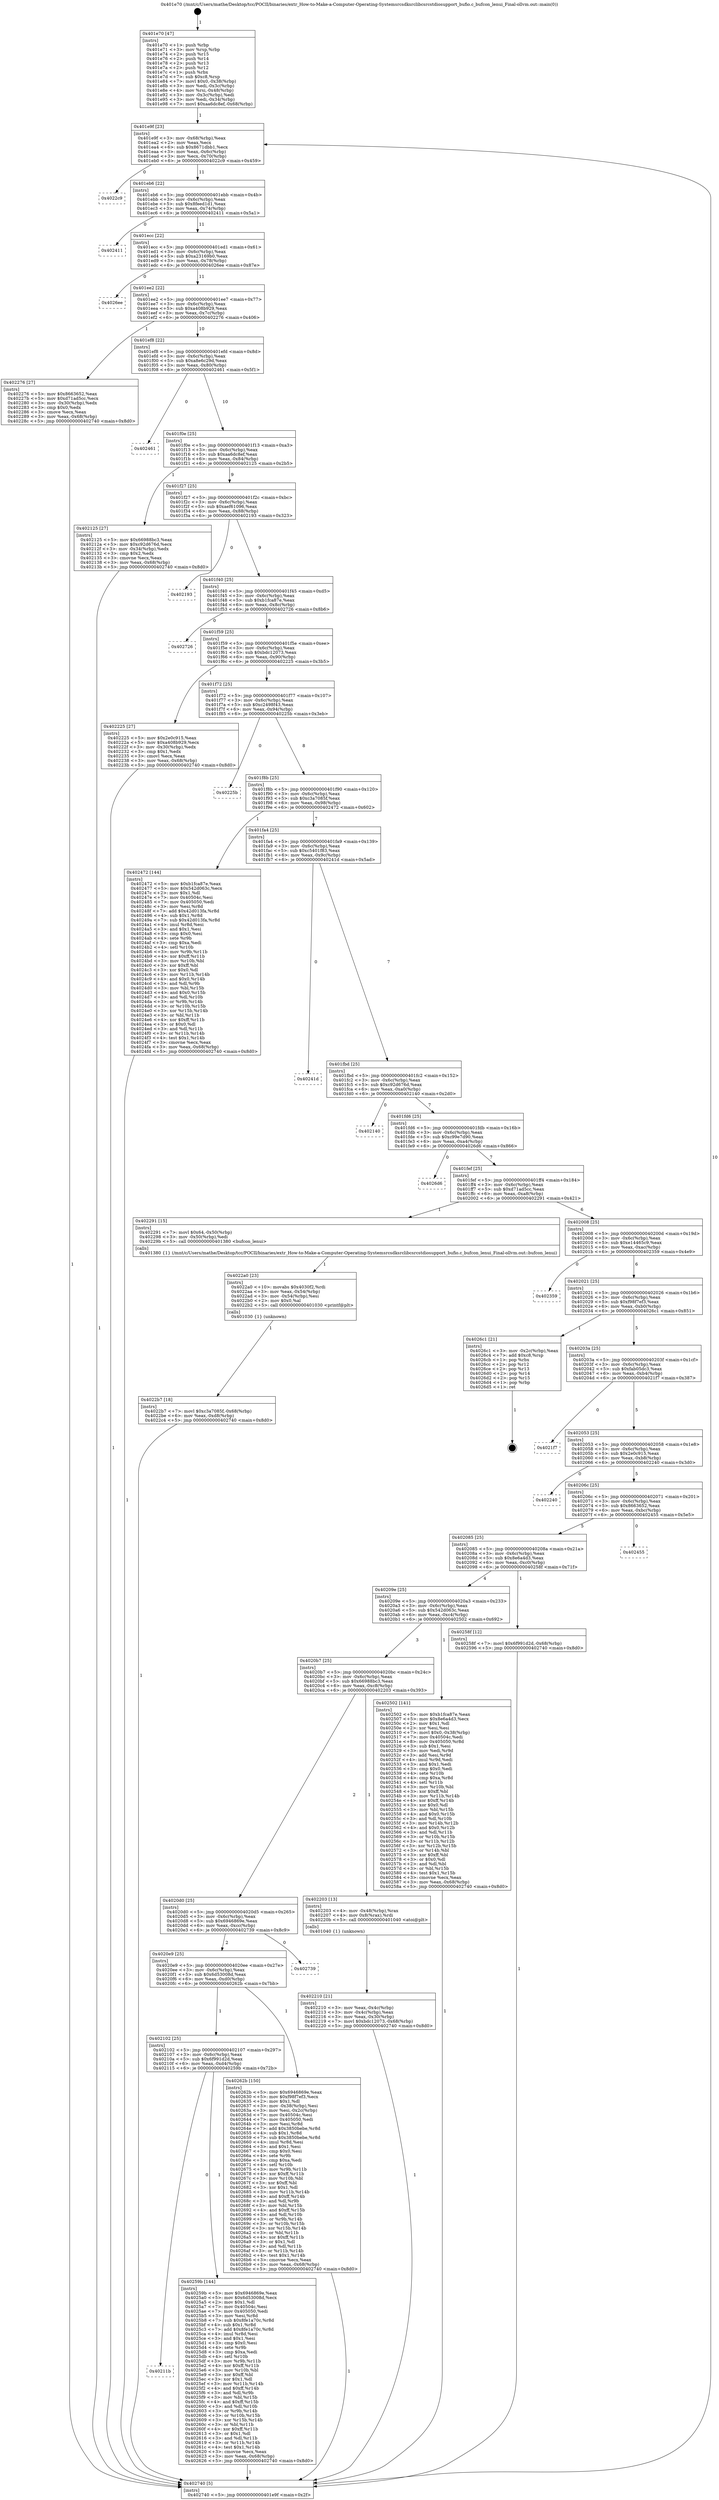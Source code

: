 digraph "0x401e70" {
  label = "0x401e70 (/mnt/c/Users/mathe/Desktop/tcc/POCII/binaries/extr_How-to-Make-a-Computer-Operating-Systemsrcsdksrclibcsrcstdiosupport_bufio.c_bufcon_lenui_Final-ollvm.out::main(0))"
  labelloc = "t"
  node[shape=record]

  Entry [label="",width=0.3,height=0.3,shape=circle,fillcolor=black,style=filled]
  "0x401e9f" [label="{
     0x401e9f [23]\l
     | [instrs]\l
     &nbsp;&nbsp;0x401e9f \<+3\>: mov -0x68(%rbp),%eax\l
     &nbsp;&nbsp;0x401ea2 \<+2\>: mov %eax,%ecx\l
     &nbsp;&nbsp;0x401ea4 \<+6\>: sub $0x8671dbb1,%ecx\l
     &nbsp;&nbsp;0x401eaa \<+3\>: mov %eax,-0x6c(%rbp)\l
     &nbsp;&nbsp;0x401ead \<+3\>: mov %ecx,-0x70(%rbp)\l
     &nbsp;&nbsp;0x401eb0 \<+6\>: je 00000000004022c9 \<main+0x459\>\l
  }"]
  "0x4022c9" [label="{
     0x4022c9\l
  }", style=dashed]
  "0x401eb6" [label="{
     0x401eb6 [22]\l
     | [instrs]\l
     &nbsp;&nbsp;0x401eb6 \<+5\>: jmp 0000000000401ebb \<main+0x4b\>\l
     &nbsp;&nbsp;0x401ebb \<+3\>: mov -0x6c(%rbp),%eax\l
     &nbsp;&nbsp;0x401ebe \<+5\>: sub $0x8feed1d1,%eax\l
     &nbsp;&nbsp;0x401ec3 \<+3\>: mov %eax,-0x74(%rbp)\l
     &nbsp;&nbsp;0x401ec6 \<+6\>: je 0000000000402411 \<main+0x5a1\>\l
  }"]
  Exit [label="",width=0.3,height=0.3,shape=circle,fillcolor=black,style=filled,peripheries=2]
  "0x402411" [label="{
     0x402411\l
  }", style=dashed]
  "0x401ecc" [label="{
     0x401ecc [22]\l
     | [instrs]\l
     &nbsp;&nbsp;0x401ecc \<+5\>: jmp 0000000000401ed1 \<main+0x61\>\l
     &nbsp;&nbsp;0x401ed1 \<+3\>: mov -0x6c(%rbp),%eax\l
     &nbsp;&nbsp;0x401ed4 \<+5\>: sub $0xa23169b0,%eax\l
     &nbsp;&nbsp;0x401ed9 \<+3\>: mov %eax,-0x78(%rbp)\l
     &nbsp;&nbsp;0x401edc \<+6\>: je 00000000004026ee \<main+0x87e\>\l
  }"]
  "0x40211b" [label="{
     0x40211b\l
  }", style=dashed]
  "0x4026ee" [label="{
     0x4026ee\l
  }", style=dashed]
  "0x401ee2" [label="{
     0x401ee2 [22]\l
     | [instrs]\l
     &nbsp;&nbsp;0x401ee2 \<+5\>: jmp 0000000000401ee7 \<main+0x77\>\l
     &nbsp;&nbsp;0x401ee7 \<+3\>: mov -0x6c(%rbp),%eax\l
     &nbsp;&nbsp;0x401eea \<+5\>: sub $0xa408b929,%eax\l
     &nbsp;&nbsp;0x401eef \<+3\>: mov %eax,-0x7c(%rbp)\l
     &nbsp;&nbsp;0x401ef2 \<+6\>: je 0000000000402276 \<main+0x406\>\l
  }"]
  "0x40259b" [label="{
     0x40259b [144]\l
     | [instrs]\l
     &nbsp;&nbsp;0x40259b \<+5\>: mov $0x6946869e,%eax\l
     &nbsp;&nbsp;0x4025a0 \<+5\>: mov $0x6d53008d,%ecx\l
     &nbsp;&nbsp;0x4025a5 \<+2\>: mov $0x1,%dl\l
     &nbsp;&nbsp;0x4025a7 \<+7\>: mov 0x40504c,%esi\l
     &nbsp;&nbsp;0x4025ae \<+7\>: mov 0x405050,%edi\l
     &nbsp;&nbsp;0x4025b5 \<+3\>: mov %esi,%r8d\l
     &nbsp;&nbsp;0x4025b8 \<+7\>: sub $0x8fe1a70c,%r8d\l
     &nbsp;&nbsp;0x4025bf \<+4\>: sub $0x1,%r8d\l
     &nbsp;&nbsp;0x4025c3 \<+7\>: add $0x8fe1a70c,%r8d\l
     &nbsp;&nbsp;0x4025ca \<+4\>: imul %r8d,%esi\l
     &nbsp;&nbsp;0x4025ce \<+3\>: and $0x1,%esi\l
     &nbsp;&nbsp;0x4025d1 \<+3\>: cmp $0x0,%esi\l
     &nbsp;&nbsp;0x4025d4 \<+4\>: sete %r9b\l
     &nbsp;&nbsp;0x4025d8 \<+3\>: cmp $0xa,%edi\l
     &nbsp;&nbsp;0x4025db \<+4\>: setl %r10b\l
     &nbsp;&nbsp;0x4025df \<+3\>: mov %r9b,%r11b\l
     &nbsp;&nbsp;0x4025e2 \<+4\>: xor $0xff,%r11b\l
     &nbsp;&nbsp;0x4025e6 \<+3\>: mov %r10b,%bl\l
     &nbsp;&nbsp;0x4025e9 \<+3\>: xor $0xff,%bl\l
     &nbsp;&nbsp;0x4025ec \<+3\>: xor $0x1,%dl\l
     &nbsp;&nbsp;0x4025ef \<+3\>: mov %r11b,%r14b\l
     &nbsp;&nbsp;0x4025f2 \<+4\>: and $0xff,%r14b\l
     &nbsp;&nbsp;0x4025f6 \<+3\>: and %dl,%r9b\l
     &nbsp;&nbsp;0x4025f9 \<+3\>: mov %bl,%r15b\l
     &nbsp;&nbsp;0x4025fc \<+4\>: and $0xff,%r15b\l
     &nbsp;&nbsp;0x402600 \<+3\>: and %dl,%r10b\l
     &nbsp;&nbsp;0x402603 \<+3\>: or %r9b,%r14b\l
     &nbsp;&nbsp;0x402606 \<+3\>: or %r10b,%r15b\l
     &nbsp;&nbsp;0x402609 \<+3\>: xor %r15b,%r14b\l
     &nbsp;&nbsp;0x40260c \<+3\>: or %bl,%r11b\l
     &nbsp;&nbsp;0x40260f \<+4\>: xor $0xff,%r11b\l
     &nbsp;&nbsp;0x402613 \<+3\>: or $0x1,%dl\l
     &nbsp;&nbsp;0x402616 \<+3\>: and %dl,%r11b\l
     &nbsp;&nbsp;0x402619 \<+3\>: or %r11b,%r14b\l
     &nbsp;&nbsp;0x40261c \<+4\>: test $0x1,%r14b\l
     &nbsp;&nbsp;0x402620 \<+3\>: cmovne %ecx,%eax\l
     &nbsp;&nbsp;0x402623 \<+3\>: mov %eax,-0x68(%rbp)\l
     &nbsp;&nbsp;0x402626 \<+5\>: jmp 0000000000402740 \<main+0x8d0\>\l
  }"]
  "0x402276" [label="{
     0x402276 [27]\l
     | [instrs]\l
     &nbsp;&nbsp;0x402276 \<+5\>: mov $0x8663652,%eax\l
     &nbsp;&nbsp;0x40227b \<+5\>: mov $0xd71ad5cc,%ecx\l
     &nbsp;&nbsp;0x402280 \<+3\>: mov -0x30(%rbp),%edx\l
     &nbsp;&nbsp;0x402283 \<+3\>: cmp $0x0,%edx\l
     &nbsp;&nbsp;0x402286 \<+3\>: cmove %ecx,%eax\l
     &nbsp;&nbsp;0x402289 \<+3\>: mov %eax,-0x68(%rbp)\l
     &nbsp;&nbsp;0x40228c \<+5\>: jmp 0000000000402740 \<main+0x8d0\>\l
  }"]
  "0x401ef8" [label="{
     0x401ef8 [22]\l
     | [instrs]\l
     &nbsp;&nbsp;0x401ef8 \<+5\>: jmp 0000000000401efd \<main+0x8d\>\l
     &nbsp;&nbsp;0x401efd \<+3\>: mov -0x6c(%rbp),%eax\l
     &nbsp;&nbsp;0x401f00 \<+5\>: sub $0xa8e6c29d,%eax\l
     &nbsp;&nbsp;0x401f05 \<+3\>: mov %eax,-0x80(%rbp)\l
     &nbsp;&nbsp;0x401f08 \<+6\>: je 0000000000402461 \<main+0x5f1\>\l
  }"]
  "0x402102" [label="{
     0x402102 [25]\l
     | [instrs]\l
     &nbsp;&nbsp;0x402102 \<+5\>: jmp 0000000000402107 \<main+0x297\>\l
     &nbsp;&nbsp;0x402107 \<+3\>: mov -0x6c(%rbp),%eax\l
     &nbsp;&nbsp;0x40210a \<+5\>: sub $0x6f991d2d,%eax\l
     &nbsp;&nbsp;0x40210f \<+6\>: mov %eax,-0xd4(%rbp)\l
     &nbsp;&nbsp;0x402115 \<+6\>: je 000000000040259b \<main+0x72b\>\l
  }"]
  "0x402461" [label="{
     0x402461\l
  }", style=dashed]
  "0x401f0e" [label="{
     0x401f0e [25]\l
     | [instrs]\l
     &nbsp;&nbsp;0x401f0e \<+5\>: jmp 0000000000401f13 \<main+0xa3\>\l
     &nbsp;&nbsp;0x401f13 \<+3\>: mov -0x6c(%rbp),%eax\l
     &nbsp;&nbsp;0x401f16 \<+5\>: sub $0xaa6dc8ef,%eax\l
     &nbsp;&nbsp;0x401f1b \<+6\>: mov %eax,-0x84(%rbp)\l
     &nbsp;&nbsp;0x401f21 \<+6\>: je 0000000000402125 \<main+0x2b5\>\l
  }"]
  "0x40262b" [label="{
     0x40262b [150]\l
     | [instrs]\l
     &nbsp;&nbsp;0x40262b \<+5\>: mov $0x6946869e,%eax\l
     &nbsp;&nbsp;0x402630 \<+5\>: mov $0xf98f7ef3,%ecx\l
     &nbsp;&nbsp;0x402635 \<+2\>: mov $0x1,%dl\l
     &nbsp;&nbsp;0x402637 \<+3\>: mov -0x38(%rbp),%esi\l
     &nbsp;&nbsp;0x40263a \<+3\>: mov %esi,-0x2c(%rbp)\l
     &nbsp;&nbsp;0x40263d \<+7\>: mov 0x40504c,%esi\l
     &nbsp;&nbsp;0x402644 \<+7\>: mov 0x405050,%edi\l
     &nbsp;&nbsp;0x40264b \<+3\>: mov %esi,%r8d\l
     &nbsp;&nbsp;0x40264e \<+7\>: add $0x3850bebe,%r8d\l
     &nbsp;&nbsp;0x402655 \<+4\>: sub $0x1,%r8d\l
     &nbsp;&nbsp;0x402659 \<+7\>: sub $0x3850bebe,%r8d\l
     &nbsp;&nbsp;0x402660 \<+4\>: imul %r8d,%esi\l
     &nbsp;&nbsp;0x402664 \<+3\>: and $0x1,%esi\l
     &nbsp;&nbsp;0x402667 \<+3\>: cmp $0x0,%esi\l
     &nbsp;&nbsp;0x40266a \<+4\>: sete %r9b\l
     &nbsp;&nbsp;0x40266e \<+3\>: cmp $0xa,%edi\l
     &nbsp;&nbsp;0x402671 \<+4\>: setl %r10b\l
     &nbsp;&nbsp;0x402675 \<+3\>: mov %r9b,%r11b\l
     &nbsp;&nbsp;0x402678 \<+4\>: xor $0xff,%r11b\l
     &nbsp;&nbsp;0x40267c \<+3\>: mov %r10b,%bl\l
     &nbsp;&nbsp;0x40267f \<+3\>: xor $0xff,%bl\l
     &nbsp;&nbsp;0x402682 \<+3\>: xor $0x1,%dl\l
     &nbsp;&nbsp;0x402685 \<+3\>: mov %r11b,%r14b\l
     &nbsp;&nbsp;0x402688 \<+4\>: and $0xff,%r14b\l
     &nbsp;&nbsp;0x40268c \<+3\>: and %dl,%r9b\l
     &nbsp;&nbsp;0x40268f \<+3\>: mov %bl,%r15b\l
     &nbsp;&nbsp;0x402692 \<+4\>: and $0xff,%r15b\l
     &nbsp;&nbsp;0x402696 \<+3\>: and %dl,%r10b\l
     &nbsp;&nbsp;0x402699 \<+3\>: or %r9b,%r14b\l
     &nbsp;&nbsp;0x40269c \<+3\>: or %r10b,%r15b\l
     &nbsp;&nbsp;0x40269f \<+3\>: xor %r15b,%r14b\l
     &nbsp;&nbsp;0x4026a2 \<+3\>: or %bl,%r11b\l
     &nbsp;&nbsp;0x4026a5 \<+4\>: xor $0xff,%r11b\l
     &nbsp;&nbsp;0x4026a9 \<+3\>: or $0x1,%dl\l
     &nbsp;&nbsp;0x4026ac \<+3\>: and %dl,%r11b\l
     &nbsp;&nbsp;0x4026af \<+3\>: or %r11b,%r14b\l
     &nbsp;&nbsp;0x4026b2 \<+4\>: test $0x1,%r14b\l
     &nbsp;&nbsp;0x4026b6 \<+3\>: cmovne %ecx,%eax\l
     &nbsp;&nbsp;0x4026b9 \<+3\>: mov %eax,-0x68(%rbp)\l
     &nbsp;&nbsp;0x4026bc \<+5\>: jmp 0000000000402740 \<main+0x8d0\>\l
  }"]
  "0x402125" [label="{
     0x402125 [27]\l
     | [instrs]\l
     &nbsp;&nbsp;0x402125 \<+5\>: mov $0x66988bc3,%eax\l
     &nbsp;&nbsp;0x40212a \<+5\>: mov $0xc92d676d,%ecx\l
     &nbsp;&nbsp;0x40212f \<+3\>: mov -0x34(%rbp),%edx\l
     &nbsp;&nbsp;0x402132 \<+3\>: cmp $0x2,%edx\l
     &nbsp;&nbsp;0x402135 \<+3\>: cmovne %ecx,%eax\l
     &nbsp;&nbsp;0x402138 \<+3\>: mov %eax,-0x68(%rbp)\l
     &nbsp;&nbsp;0x40213b \<+5\>: jmp 0000000000402740 \<main+0x8d0\>\l
  }"]
  "0x401f27" [label="{
     0x401f27 [25]\l
     | [instrs]\l
     &nbsp;&nbsp;0x401f27 \<+5\>: jmp 0000000000401f2c \<main+0xbc\>\l
     &nbsp;&nbsp;0x401f2c \<+3\>: mov -0x6c(%rbp),%eax\l
     &nbsp;&nbsp;0x401f2f \<+5\>: sub $0xaef61096,%eax\l
     &nbsp;&nbsp;0x401f34 \<+6\>: mov %eax,-0x88(%rbp)\l
     &nbsp;&nbsp;0x401f3a \<+6\>: je 0000000000402193 \<main+0x323\>\l
  }"]
  "0x402740" [label="{
     0x402740 [5]\l
     | [instrs]\l
     &nbsp;&nbsp;0x402740 \<+5\>: jmp 0000000000401e9f \<main+0x2f\>\l
  }"]
  "0x401e70" [label="{
     0x401e70 [47]\l
     | [instrs]\l
     &nbsp;&nbsp;0x401e70 \<+1\>: push %rbp\l
     &nbsp;&nbsp;0x401e71 \<+3\>: mov %rsp,%rbp\l
     &nbsp;&nbsp;0x401e74 \<+2\>: push %r15\l
     &nbsp;&nbsp;0x401e76 \<+2\>: push %r14\l
     &nbsp;&nbsp;0x401e78 \<+2\>: push %r13\l
     &nbsp;&nbsp;0x401e7a \<+2\>: push %r12\l
     &nbsp;&nbsp;0x401e7c \<+1\>: push %rbx\l
     &nbsp;&nbsp;0x401e7d \<+7\>: sub $0xc8,%rsp\l
     &nbsp;&nbsp;0x401e84 \<+7\>: movl $0x0,-0x38(%rbp)\l
     &nbsp;&nbsp;0x401e8b \<+3\>: mov %edi,-0x3c(%rbp)\l
     &nbsp;&nbsp;0x401e8e \<+4\>: mov %rsi,-0x48(%rbp)\l
     &nbsp;&nbsp;0x401e92 \<+3\>: mov -0x3c(%rbp),%edi\l
     &nbsp;&nbsp;0x401e95 \<+3\>: mov %edi,-0x34(%rbp)\l
     &nbsp;&nbsp;0x401e98 \<+7\>: movl $0xaa6dc8ef,-0x68(%rbp)\l
  }"]
  "0x4020e9" [label="{
     0x4020e9 [25]\l
     | [instrs]\l
     &nbsp;&nbsp;0x4020e9 \<+5\>: jmp 00000000004020ee \<main+0x27e\>\l
     &nbsp;&nbsp;0x4020ee \<+3\>: mov -0x6c(%rbp),%eax\l
     &nbsp;&nbsp;0x4020f1 \<+5\>: sub $0x6d53008d,%eax\l
     &nbsp;&nbsp;0x4020f6 \<+6\>: mov %eax,-0xd0(%rbp)\l
     &nbsp;&nbsp;0x4020fc \<+6\>: je 000000000040262b \<main+0x7bb\>\l
  }"]
  "0x402193" [label="{
     0x402193\l
  }", style=dashed]
  "0x401f40" [label="{
     0x401f40 [25]\l
     | [instrs]\l
     &nbsp;&nbsp;0x401f40 \<+5\>: jmp 0000000000401f45 \<main+0xd5\>\l
     &nbsp;&nbsp;0x401f45 \<+3\>: mov -0x6c(%rbp),%eax\l
     &nbsp;&nbsp;0x401f48 \<+5\>: sub $0xb1fca87e,%eax\l
     &nbsp;&nbsp;0x401f4d \<+6\>: mov %eax,-0x8c(%rbp)\l
     &nbsp;&nbsp;0x401f53 \<+6\>: je 0000000000402726 \<main+0x8b6\>\l
  }"]
  "0x402739" [label="{
     0x402739\l
  }", style=dashed]
  "0x402726" [label="{
     0x402726\l
  }", style=dashed]
  "0x401f59" [label="{
     0x401f59 [25]\l
     | [instrs]\l
     &nbsp;&nbsp;0x401f59 \<+5\>: jmp 0000000000401f5e \<main+0xee\>\l
     &nbsp;&nbsp;0x401f5e \<+3\>: mov -0x6c(%rbp),%eax\l
     &nbsp;&nbsp;0x401f61 \<+5\>: sub $0xbdc12073,%eax\l
     &nbsp;&nbsp;0x401f66 \<+6\>: mov %eax,-0x90(%rbp)\l
     &nbsp;&nbsp;0x401f6c \<+6\>: je 0000000000402225 \<main+0x3b5\>\l
  }"]
  "0x4022b7" [label="{
     0x4022b7 [18]\l
     | [instrs]\l
     &nbsp;&nbsp;0x4022b7 \<+7\>: movl $0xc3a7085f,-0x68(%rbp)\l
     &nbsp;&nbsp;0x4022be \<+6\>: mov %eax,-0xd8(%rbp)\l
     &nbsp;&nbsp;0x4022c4 \<+5\>: jmp 0000000000402740 \<main+0x8d0\>\l
  }"]
  "0x402225" [label="{
     0x402225 [27]\l
     | [instrs]\l
     &nbsp;&nbsp;0x402225 \<+5\>: mov $0x2e0c915,%eax\l
     &nbsp;&nbsp;0x40222a \<+5\>: mov $0xa408b929,%ecx\l
     &nbsp;&nbsp;0x40222f \<+3\>: mov -0x30(%rbp),%edx\l
     &nbsp;&nbsp;0x402232 \<+3\>: cmp $0x1,%edx\l
     &nbsp;&nbsp;0x402235 \<+3\>: cmovl %ecx,%eax\l
     &nbsp;&nbsp;0x402238 \<+3\>: mov %eax,-0x68(%rbp)\l
     &nbsp;&nbsp;0x40223b \<+5\>: jmp 0000000000402740 \<main+0x8d0\>\l
  }"]
  "0x401f72" [label="{
     0x401f72 [25]\l
     | [instrs]\l
     &nbsp;&nbsp;0x401f72 \<+5\>: jmp 0000000000401f77 \<main+0x107\>\l
     &nbsp;&nbsp;0x401f77 \<+3\>: mov -0x6c(%rbp),%eax\l
     &nbsp;&nbsp;0x401f7a \<+5\>: sub $0xc2498f43,%eax\l
     &nbsp;&nbsp;0x401f7f \<+6\>: mov %eax,-0x94(%rbp)\l
     &nbsp;&nbsp;0x401f85 \<+6\>: je 000000000040225b \<main+0x3eb\>\l
  }"]
  "0x4022a0" [label="{
     0x4022a0 [23]\l
     | [instrs]\l
     &nbsp;&nbsp;0x4022a0 \<+10\>: movabs $0x4030f2,%rdi\l
     &nbsp;&nbsp;0x4022aa \<+3\>: mov %eax,-0x54(%rbp)\l
     &nbsp;&nbsp;0x4022ad \<+3\>: mov -0x54(%rbp),%esi\l
     &nbsp;&nbsp;0x4022b0 \<+2\>: mov $0x0,%al\l
     &nbsp;&nbsp;0x4022b2 \<+5\>: call 0000000000401030 \<printf@plt\>\l
     | [calls]\l
     &nbsp;&nbsp;0x401030 \{1\} (unknown)\l
  }"]
  "0x40225b" [label="{
     0x40225b\l
  }", style=dashed]
  "0x401f8b" [label="{
     0x401f8b [25]\l
     | [instrs]\l
     &nbsp;&nbsp;0x401f8b \<+5\>: jmp 0000000000401f90 \<main+0x120\>\l
     &nbsp;&nbsp;0x401f90 \<+3\>: mov -0x6c(%rbp),%eax\l
     &nbsp;&nbsp;0x401f93 \<+5\>: sub $0xc3a7085f,%eax\l
     &nbsp;&nbsp;0x401f98 \<+6\>: mov %eax,-0x98(%rbp)\l
     &nbsp;&nbsp;0x401f9e \<+6\>: je 0000000000402472 \<main+0x602\>\l
  }"]
  "0x402210" [label="{
     0x402210 [21]\l
     | [instrs]\l
     &nbsp;&nbsp;0x402210 \<+3\>: mov %eax,-0x4c(%rbp)\l
     &nbsp;&nbsp;0x402213 \<+3\>: mov -0x4c(%rbp),%eax\l
     &nbsp;&nbsp;0x402216 \<+3\>: mov %eax,-0x30(%rbp)\l
     &nbsp;&nbsp;0x402219 \<+7\>: movl $0xbdc12073,-0x68(%rbp)\l
     &nbsp;&nbsp;0x402220 \<+5\>: jmp 0000000000402740 \<main+0x8d0\>\l
  }"]
  "0x402472" [label="{
     0x402472 [144]\l
     | [instrs]\l
     &nbsp;&nbsp;0x402472 \<+5\>: mov $0xb1fca87e,%eax\l
     &nbsp;&nbsp;0x402477 \<+5\>: mov $0x542d063c,%ecx\l
     &nbsp;&nbsp;0x40247c \<+2\>: mov $0x1,%dl\l
     &nbsp;&nbsp;0x40247e \<+7\>: mov 0x40504c,%esi\l
     &nbsp;&nbsp;0x402485 \<+7\>: mov 0x405050,%edi\l
     &nbsp;&nbsp;0x40248c \<+3\>: mov %esi,%r8d\l
     &nbsp;&nbsp;0x40248f \<+7\>: add $0x42d013fa,%r8d\l
     &nbsp;&nbsp;0x402496 \<+4\>: sub $0x1,%r8d\l
     &nbsp;&nbsp;0x40249a \<+7\>: sub $0x42d013fa,%r8d\l
     &nbsp;&nbsp;0x4024a1 \<+4\>: imul %r8d,%esi\l
     &nbsp;&nbsp;0x4024a5 \<+3\>: and $0x1,%esi\l
     &nbsp;&nbsp;0x4024a8 \<+3\>: cmp $0x0,%esi\l
     &nbsp;&nbsp;0x4024ab \<+4\>: sete %r9b\l
     &nbsp;&nbsp;0x4024af \<+3\>: cmp $0xa,%edi\l
     &nbsp;&nbsp;0x4024b2 \<+4\>: setl %r10b\l
     &nbsp;&nbsp;0x4024b6 \<+3\>: mov %r9b,%r11b\l
     &nbsp;&nbsp;0x4024b9 \<+4\>: xor $0xff,%r11b\l
     &nbsp;&nbsp;0x4024bd \<+3\>: mov %r10b,%bl\l
     &nbsp;&nbsp;0x4024c0 \<+3\>: xor $0xff,%bl\l
     &nbsp;&nbsp;0x4024c3 \<+3\>: xor $0x0,%dl\l
     &nbsp;&nbsp;0x4024c6 \<+3\>: mov %r11b,%r14b\l
     &nbsp;&nbsp;0x4024c9 \<+4\>: and $0x0,%r14b\l
     &nbsp;&nbsp;0x4024cd \<+3\>: and %dl,%r9b\l
     &nbsp;&nbsp;0x4024d0 \<+3\>: mov %bl,%r15b\l
     &nbsp;&nbsp;0x4024d3 \<+4\>: and $0x0,%r15b\l
     &nbsp;&nbsp;0x4024d7 \<+3\>: and %dl,%r10b\l
     &nbsp;&nbsp;0x4024da \<+3\>: or %r9b,%r14b\l
     &nbsp;&nbsp;0x4024dd \<+3\>: or %r10b,%r15b\l
     &nbsp;&nbsp;0x4024e0 \<+3\>: xor %r15b,%r14b\l
     &nbsp;&nbsp;0x4024e3 \<+3\>: or %bl,%r11b\l
     &nbsp;&nbsp;0x4024e6 \<+4\>: xor $0xff,%r11b\l
     &nbsp;&nbsp;0x4024ea \<+3\>: or $0x0,%dl\l
     &nbsp;&nbsp;0x4024ed \<+3\>: and %dl,%r11b\l
     &nbsp;&nbsp;0x4024f0 \<+3\>: or %r11b,%r14b\l
     &nbsp;&nbsp;0x4024f3 \<+4\>: test $0x1,%r14b\l
     &nbsp;&nbsp;0x4024f7 \<+3\>: cmovne %ecx,%eax\l
     &nbsp;&nbsp;0x4024fa \<+3\>: mov %eax,-0x68(%rbp)\l
     &nbsp;&nbsp;0x4024fd \<+5\>: jmp 0000000000402740 \<main+0x8d0\>\l
  }"]
  "0x401fa4" [label="{
     0x401fa4 [25]\l
     | [instrs]\l
     &nbsp;&nbsp;0x401fa4 \<+5\>: jmp 0000000000401fa9 \<main+0x139\>\l
     &nbsp;&nbsp;0x401fa9 \<+3\>: mov -0x6c(%rbp),%eax\l
     &nbsp;&nbsp;0x401fac \<+5\>: sub $0xc5401f83,%eax\l
     &nbsp;&nbsp;0x401fb1 \<+6\>: mov %eax,-0x9c(%rbp)\l
     &nbsp;&nbsp;0x401fb7 \<+6\>: je 000000000040241d \<main+0x5ad\>\l
  }"]
  "0x4020d0" [label="{
     0x4020d0 [25]\l
     | [instrs]\l
     &nbsp;&nbsp;0x4020d0 \<+5\>: jmp 00000000004020d5 \<main+0x265\>\l
     &nbsp;&nbsp;0x4020d5 \<+3\>: mov -0x6c(%rbp),%eax\l
     &nbsp;&nbsp;0x4020d8 \<+5\>: sub $0x6946869e,%eax\l
     &nbsp;&nbsp;0x4020dd \<+6\>: mov %eax,-0xcc(%rbp)\l
     &nbsp;&nbsp;0x4020e3 \<+6\>: je 0000000000402739 \<main+0x8c9\>\l
  }"]
  "0x40241d" [label="{
     0x40241d\l
  }", style=dashed]
  "0x401fbd" [label="{
     0x401fbd [25]\l
     | [instrs]\l
     &nbsp;&nbsp;0x401fbd \<+5\>: jmp 0000000000401fc2 \<main+0x152\>\l
     &nbsp;&nbsp;0x401fc2 \<+3\>: mov -0x6c(%rbp),%eax\l
     &nbsp;&nbsp;0x401fc5 \<+5\>: sub $0xc92d676d,%eax\l
     &nbsp;&nbsp;0x401fca \<+6\>: mov %eax,-0xa0(%rbp)\l
     &nbsp;&nbsp;0x401fd0 \<+6\>: je 0000000000402140 \<main+0x2d0\>\l
  }"]
  "0x402203" [label="{
     0x402203 [13]\l
     | [instrs]\l
     &nbsp;&nbsp;0x402203 \<+4\>: mov -0x48(%rbp),%rax\l
     &nbsp;&nbsp;0x402207 \<+4\>: mov 0x8(%rax),%rdi\l
     &nbsp;&nbsp;0x40220b \<+5\>: call 0000000000401040 \<atoi@plt\>\l
     | [calls]\l
     &nbsp;&nbsp;0x401040 \{1\} (unknown)\l
  }"]
  "0x402140" [label="{
     0x402140\l
  }", style=dashed]
  "0x401fd6" [label="{
     0x401fd6 [25]\l
     | [instrs]\l
     &nbsp;&nbsp;0x401fd6 \<+5\>: jmp 0000000000401fdb \<main+0x16b\>\l
     &nbsp;&nbsp;0x401fdb \<+3\>: mov -0x6c(%rbp),%eax\l
     &nbsp;&nbsp;0x401fde \<+5\>: sub $0xc99e7d90,%eax\l
     &nbsp;&nbsp;0x401fe3 \<+6\>: mov %eax,-0xa4(%rbp)\l
     &nbsp;&nbsp;0x401fe9 \<+6\>: je 00000000004026d6 \<main+0x866\>\l
  }"]
  "0x4020b7" [label="{
     0x4020b7 [25]\l
     | [instrs]\l
     &nbsp;&nbsp;0x4020b7 \<+5\>: jmp 00000000004020bc \<main+0x24c\>\l
     &nbsp;&nbsp;0x4020bc \<+3\>: mov -0x6c(%rbp),%eax\l
     &nbsp;&nbsp;0x4020bf \<+5\>: sub $0x66988bc3,%eax\l
     &nbsp;&nbsp;0x4020c4 \<+6\>: mov %eax,-0xc8(%rbp)\l
     &nbsp;&nbsp;0x4020ca \<+6\>: je 0000000000402203 \<main+0x393\>\l
  }"]
  "0x4026d6" [label="{
     0x4026d6\l
  }", style=dashed]
  "0x401fef" [label="{
     0x401fef [25]\l
     | [instrs]\l
     &nbsp;&nbsp;0x401fef \<+5\>: jmp 0000000000401ff4 \<main+0x184\>\l
     &nbsp;&nbsp;0x401ff4 \<+3\>: mov -0x6c(%rbp),%eax\l
     &nbsp;&nbsp;0x401ff7 \<+5\>: sub $0xd71ad5cc,%eax\l
     &nbsp;&nbsp;0x401ffc \<+6\>: mov %eax,-0xa8(%rbp)\l
     &nbsp;&nbsp;0x402002 \<+6\>: je 0000000000402291 \<main+0x421\>\l
  }"]
  "0x402502" [label="{
     0x402502 [141]\l
     | [instrs]\l
     &nbsp;&nbsp;0x402502 \<+5\>: mov $0xb1fca87e,%eax\l
     &nbsp;&nbsp;0x402507 \<+5\>: mov $0x8e6a4d3,%ecx\l
     &nbsp;&nbsp;0x40250c \<+2\>: mov $0x1,%dl\l
     &nbsp;&nbsp;0x40250e \<+2\>: xor %esi,%esi\l
     &nbsp;&nbsp;0x402510 \<+7\>: movl $0x0,-0x38(%rbp)\l
     &nbsp;&nbsp;0x402517 \<+7\>: mov 0x40504c,%edi\l
     &nbsp;&nbsp;0x40251e \<+8\>: mov 0x405050,%r8d\l
     &nbsp;&nbsp;0x402526 \<+3\>: sub $0x1,%esi\l
     &nbsp;&nbsp;0x402529 \<+3\>: mov %edi,%r9d\l
     &nbsp;&nbsp;0x40252c \<+3\>: add %esi,%r9d\l
     &nbsp;&nbsp;0x40252f \<+4\>: imul %r9d,%edi\l
     &nbsp;&nbsp;0x402533 \<+3\>: and $0x1,%edi\l
     &nbsp;&nbsp;0x402536 \<+3\>: cmp $0x0,%edi\l
     &nbsp;&nbsp;0x402539 \<+4\>: sete %r10b\l
     &nbsp;&nbsp;0x40253d \<+4\>: cmp $0xa,%r8d\l
     &nbsp;&nbsp;0x402541 \<+4\>: setl %r11b\l
     &nbsp;&nbsp;0x402545 \<+3\>: mov %r10b,%bl\l
     &nbsp;&nbsp;0x402548 \<+3\>: xor $0xff,%bl\l
     &nbsp;&nbsp;0x40254b \<+3\>: mov %r11b,%r14b\l
     &nbsp;&nbsp;0x40254e \<+4\>: xor $0xff,%r14b\l
     &nbsp;&nbsp;0x402552 \<+3\>: xor $0x0,%dl\l
     &nbsp;&nbsp;0x402555 \<+3\>: mov %bl,%r15b\l
     &nbsp;&nbsp;0x402558 \<+4\>: and $0x0,%r15b\l
     &nbsp;&nbsp;0x40255c \<+3\>: and %dl,%r10b\l
     &nbsp;&nbsp;0x40255f \<+3\>: mov %r14b,%r12b\l
     &nbsp;&nbsp;0x402562 \<+4\>: and $0x0,%r12b\l
     &nbsp;&nbsp;0x402566 \<+3\>: and %dl,%r11b\l
     &nbsp;&nbsp;0x402569 \<+3\>: or %r10b,%r15b\l
     &nbsp;&nbsp;0x40256c \<+3\>: or %r11b,%r12b\l
     &nbsp;&nbsp;0x40256f \<+3\>: xor %r12b,%r15b\l
     &nbsp;&nbsp;0x402572 \<+3\>: or %r14b,%bl\l
     &nbsp;&nbsp;0x402575 \<+3\>: xor $0xff,%bl\l
     &nbsp;&nbsp;0x402578 \<+3\>: or $0x0,%dl\l
     &nbsp;&nbsp;0x40257b \<+2\>: and %dl,%bl\l
     &nbsp;&nbsp;0x40257d \<+3\>: or %bl,%r15b\l
     &nbsp;&nbsp;0x402580 \<+4\>: test $0x1,%r15b\l
     &nbsp;&nbsp;0x402584 \<+3\>: cmovne %ecx,%eax\l
     &nbsp;&nbsp;0x402587 \<+3\>: mov %eax,-0x68(%rbp)\l
     &nbsp;&nbsp;0x40258a \<+5\>: jmp 0000000000402740 \<main+0x8d0\>\l
  }"]
  "0x402291" [label="{
     0x402291 [15]\l
     | [instrs]\l
     &nbsp;&nbsp;0x402291 \<+7\>: movl $0x64,-0x50(%rbp)\l
     &nbsp;&nbsp;0x402298 \<+3\>: mov -0x50(%rbp),%edi\l
     &nbsp;&nbsp;0x40229b \<+5\>: call 0000000000401380 \<bufcon_lenui\>\l
     | [calls]\l
     &nbsp;&nbsp;0x401380 \{1\} (/mnt/c/Users/mathe/Desktop/tcc/POCII/binaries/extr_How-to-Make-a-Computer-Operating-Systemsrcsdksrclibcsrcstdiosupport_bufio.c_bufcon_lenui_Final-ollvm.out::bufcon_lenui)\l
  }"]
  "0x402008" [label="{
     0x402008 [25]\l
     | [instrs]\l
     &nbsp;&nbsp;0x402008 \<+5\>: jmp 000000000040200d \<main+0x19d\>\l
     &nbsp;&nbsp;0x40200d \<+3\>: mov -0x6c(%rbp),%eax\l
     &nbsp;&nbsp;0x402010 \<+5\>: sub $0xe14465c9,%eax\l
     &nbsp;&nbsp;0x402015 \<+6\>: mov %eax,-0xac(%rbp)\l
     &nbsp;&nbsp;0x40201b \<+6\>: je 0000000000402359 \<main+0x4e9\>\l
  }"]
  "0x40209e" [label="{
     0x40209e [25]\l
     | [instrs]\l
     &nbsp;&nbsp;0x40209e \<+5\>: jmp 00000000004020a3 \<main+0x233\>\l
     &nbsp;&nbsp;0x4020a3 \<+3\>: mov -0x6c(%rbp),%eax\l
     &nbsp;&nbsp;0x4020a6 \<+5\>: sub $0x542d063c,%eax\l
     &nbsp;&nbsp;0x4020ab \<+6\>: mov %eax,-0xc4(%rbp)\l
     &nbsp;&nbsp;0x4020b1 \<+6\>: je 0000000000402502 \<main+0x692\>\l
  }"]
  "0x402359" [label="{
     0x402359\l
  }", style=dashed]
  "0x402021" [label="{
     0x402021 [25]\l
     | [instrs]\l
     &nbsp;&nbsp;0x402021 \<+5\>: jmp 0000000000402026 \<main+0x1b6\>\l
     &nbsp;&nbsp;0x402026 \<+3\>: mov -0x6c(%rbp),%eax\l
     &nbsp;&nbsp;0x402029 \<+5\>: sub $0xf98f7ef3,%eax\l
     &nbsp;&nbsp;0x40202e \<+6\>: mov %eax,-0xb0(%rbp)\l
     &nbsp;&nbsp;0x402034 \<+6\>: je 00000000004026c1 \<main+0x851\>\l
  }"]
  "0x40258f" [label="{
     0x40258f [12]\l
     | [instrs]\l
     &nbsp;&nbsp;0x40258f \<+7\>: movl $0x6f991d2d,-0x68(%rbp)\l
     &nbsp;&nbsp;0x402596 \<+5\>: jmp 0000000000402740 \<main+0x8d0\>\l
  }"]
  "0x4026c1" [label="{
     0x4026c1 [21]\l
     | [instrs]\l
     &nbsp;&nbsp;0x4026c1 \<+3\>: mov -0x2c(%rbp),%eax\l
     &nbsp;&nbsp;0x4026c4 \<+7\>: add $0xc8,%rsp\l
     &nbsp;&nbsp;0x4026cb \<+1\>: pop %rbx\l
     &nbsp;&nbsp;0x4026cc \<+2\>: pop %r12\l
     &nbsp;&nbsp;0x4026ce \<+2\>: pop %r13\l
     &nbsp;&nbsp;0x4026d0 \<+2\>: pop %r14\l
     &nbsp;&nbsp;0x4026d2 \<+2\>: pop %r15\l
     &nbsp;&nbsp;0x4026d4 \<+1\>: pop %rbp\l
     &nbsp;&nbsp;0x4026d5 \<+1\>: ret\l
  }"]
  "0x40203a" [label="{
     0x40203a [25]\l
     | [instrs]\l
     &nbsp;&nbsp;0x40203a \<+5\>: jmp 000000000040203f \<main+0x1cf\>\l
     &nbsp;&nbsp;0x40203f \<+3\>: mov -0x6c(%rbp),%eax\l
     &nbsp;&nbsp;0x402042 \<+5\>: sub $0xfab05dc3,%eax\l
     &nbsp;&nbsp;0x402047 \<+6\>: mov %eax,-0xb4(%rbp)\l
     &nbsp;&nbsp;0x40204d \<+6\>: je 00000000004021f7 \<main+0x387\>\l
  }"]
  "0x402085" [label="{
     0x402085 [25]\l
     | [instrs]\l
     &nbsp;&nbsp;0x402085 \<+5\>: jmp 000000000040208a \<main+0x21a\>\l
     &nbsp;&nbsp;0x40208a \<+3\>: mov -0x6c(%rbp),%eax\l
     &nbsp;&nbsp;0x40208d \<+5\>: sub $0x8e6a4d3,%eax\l
     &nbsp;&nbsp;0x402092 \<+6\>: mov %eax,-0xc0(%rbp)\l
     &nbsp;&nbsp;0x402098 \<+6\>: je 000000000040258f \<main+0x71f\>\l
  }"]
  "0x4021f7" [label="{
     0x4021f7\l
  }", style=dashed]
  "0x402053" [label="{
     0x402053 [25]\l
     | [instrs]\l
     &nbsp;&nbsp;0x402053 \<+5\>: jmp 0000000000402058 \<main+0x1e8\>\l
     &nbsp;&nbsp;0x402058 \<+3\>: mov -0x6c(%rbp),%eax\l
     &nbsp;&nbsp;0x40205b \<+5\>: sub $0x2e0c915,%eax\l
     &nbsp;&nbsp;0x402060 \<+6\>: mov %eax,-0xb8(%rbp)\l
     &nbsp;&nbsp;0x402066 \<+6\>: je 0000000000402240 \<main+0x3d0\>\l
  }"]
  "0x402455" [label="{
     0x402455\l
  }", style=dashed]
  "0x402240" [label="{
     0x402240\l
  }", style=dashed]
  "0x40206c" [label="{
     0x40206c [25]\l
     | [instrs]\l
     &nbsp;&nbsp;0x40206c \<+5\>: jmp 0000000000402071 \<main+0x201\>\l
     &nbsp;&nbsp;0x402071 \<+3\>: mov -0x6c(%rbp),%eax\l
     &nbsp;&nbsp;0x402074 \<+5\>: sub $0x8663652,%eax\l
     &nbsp;&nbsp;0x402079 \<+6\>: mov %eax,-0xbc(%rbp)\l
     &nbsp;&nbsp;0x40207f \<+6\>: je 0000000000402455 \<main+0x5e5\>\l
  }"]
  Entry -> "0x401e70" [label=" 1"]
  "0x401e9f" -> "0x4022c9" [label=" 0"]
  "0x401e9f" -> "0x401eb6" [label=" 11"]
  "0x4026c1" -> Exit [label=" 1"]
  "0x401eb6" -> "0x402411" [label=" 0"]
  "0x401eb6" -> "0x401ecc" [label=" 11"]
  "0x40262b" -> "0x402740" [label=" 1"]
  "0x401ecc" -> "0x4026ee" [label=" 0"]
  "0x401ecc" -> "0x401ee2" [label=" 11"]
  "0x40259b" -> "0x402740" [label=" 1"]
  "0x401ee2" -> "0x402276" [label=" 1"]
  "0x401ee2" -> "0x401ef8" [label=" 10"]
  "0x402102" -> "0x40211b" [label=" 0"]
  "0x401ef8" -> "0x402461" [label=" 0"]
  "0x401ef8" -> "0x401f0e" [label=" 10"]
  "0x402102" -> "0x40259b" [label=" 1"]
  "0x401f0e" -> "0x402125" [label=" 1"]
  "0x401f0e" -> "0x401f27" [label=" 9"]
  "0x402125" -> "0x402740" [label=" 1"]
  "0x401e70" -> "0x401e9f" [label=" 1"]
  "0x402740" -> "0x401e9f" [label=" 10"]
  "0x4020e9" -> "0x402102" [label=" 1"]
  "0x401f27" -> "0x402193" [label=" 0"]
  "0x401f27" -> "0x401f40" [label=" 9"]
  "0x4020e9" -> "0x40262b" [label=" 1"]
  "0x401f40" -> "0x402726" [label=" 0"]
  "0x401f40" -> "0x401f59" [label=" 9"]
  "0x4020d0" -> "0x4020e9" [label=" 2"]
  "0x401f59" -> "0x402225" [label=" 1"]
  "0x401f59" -> "0x401f72" [label=" 8"]
  "0x4020d0" -> "0x402739" [label=" 0"]
  "0x401f72" -> "0x40225b" [label=" 0"]
  "0x401f72" -> "0x401f8b" [label=" 8"]
  "0x40258f" -> "0x402740" [label=" 1"]
  "0x401f8b" -> "0x402472" [label=" 1"]
  "0x401f8b" -> "0x401fa4" [label=" 7"]
  "0x402502" -> "0x402740" [label=" 1"]
  "0x401fa4" -> "0x40241d" [label=" 0"]
  "0x401fa4" -> "0x401fbd" [label=" 7"]
  "0x402472" -> "0x402740" [label=" 1"]
  "0x401fbd" -> "0x402140" [label=" 0"]
  "0x401fbd" -> "0x401fd6" [label=" 7"]
  "0x4022b7" -> "0x402740" [label=" 1"]
  "0x401fd6" -> "0x4026d6" [label=" 0"]
  "0x401fd6" -> "0x401fef" [label=" 7"]
  "0x402291" -> "0x4022a0" [label=" 1"]
  "0x401fef" -> "0x402291" [label=" 1"]
  "0x401fef" -> "0x402008" [label=" 6"]
  "0x402276" -> "0x402740" [label=" 1"]
  "0x402008" -> "0x402359" [label=" 0"]
  "0x402008" -> "0x402021" [label=" 6"]
  "0x402210" -> "0x402740" [label=" 1"]
  "0x402021" -> "0x4026c1" [label=" 1"]
  "0x402021" -> "0x40203a" [label=" 5"]
  "0x402203" -> "0x402210" [label=" 1"]
  "0x40203a" -> "0x4021f7" [label=" 0"]
  "0x40203a" -> "0x402053" [label=" 5"]
  "0x4020b7" -> "0x402203" [label=" 1"]
  "0x402053" -> "0x402240" [label=" 0"]
  "0x402053" -> "0x40206c" [label=" 5"]
  "0x4022a0" -> "0x4022b7" [label=" 1"]
  "0x40206c" -> "0x402455" [label=" 0"]
  "0x40206c" -> "0x402085" [label=" 5"]
  "0x4020b7" -> "0x4020d0" [label=" 2"]
  "0x402085" -> "0x40258f" [label=" 1"]
  "0x402085" -> "0x40209e" [label=" 4"]
  "0x402225" -> "0x402740" [label=" 1"]
  "0x40209e" -> "0x402502" [label=" 1"]
  "0x40209e" -> "0x4020b7" [label=" 3"]
}
